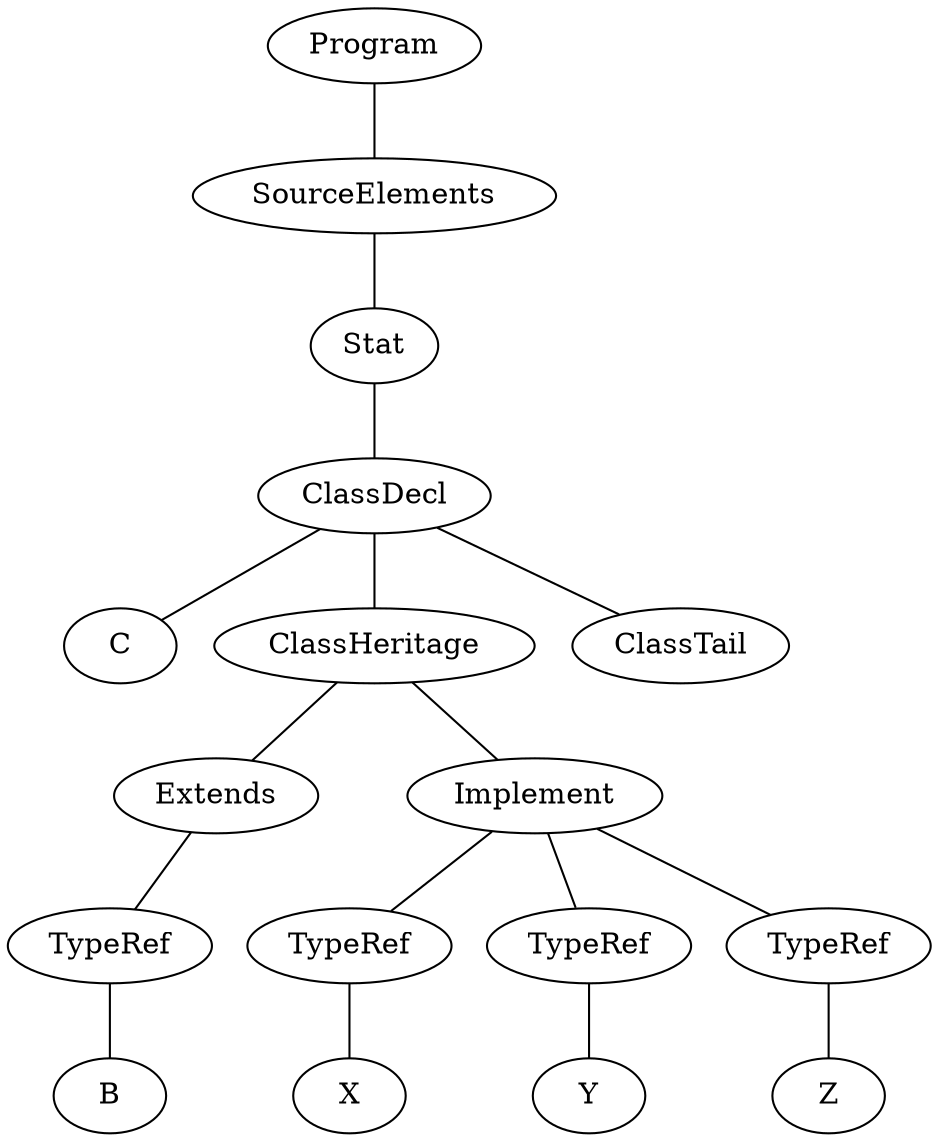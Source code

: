 graph vis {
	node51[label="Program"]
	node51 -- node16
	node16[label="SourceElements"]
	node16 -- node15
	node15[label="Stat"]
	node15 -- node14
	node14[label="ClassDecl"]
	node14 -- node1
	node1[label="C"]
	node14 -- node12
	node12[label="ClassHeritage"]
	node12 -- node4
	node4[label="Extends"]
	node4 -- node3
	node3[label="TypeRef"]
	node3 -- node2
	node2[label="B"]
	node12 -- node11
	node11[label="Implement"]
	node11 -- node6
	node6[label="TypeRef"]
	node6 -- node5
	node5[label="X"]
	node11 -- node8
	node8[label="TypeRef"]
	node8 -- node7
	node7[label="Y"]
	node11 -- node10
	node10[label="TypeRef"]
	node10 -- node9
	node9[label="Z"]
	node14 -- node13
	node13[label="ClassTail"]
}
